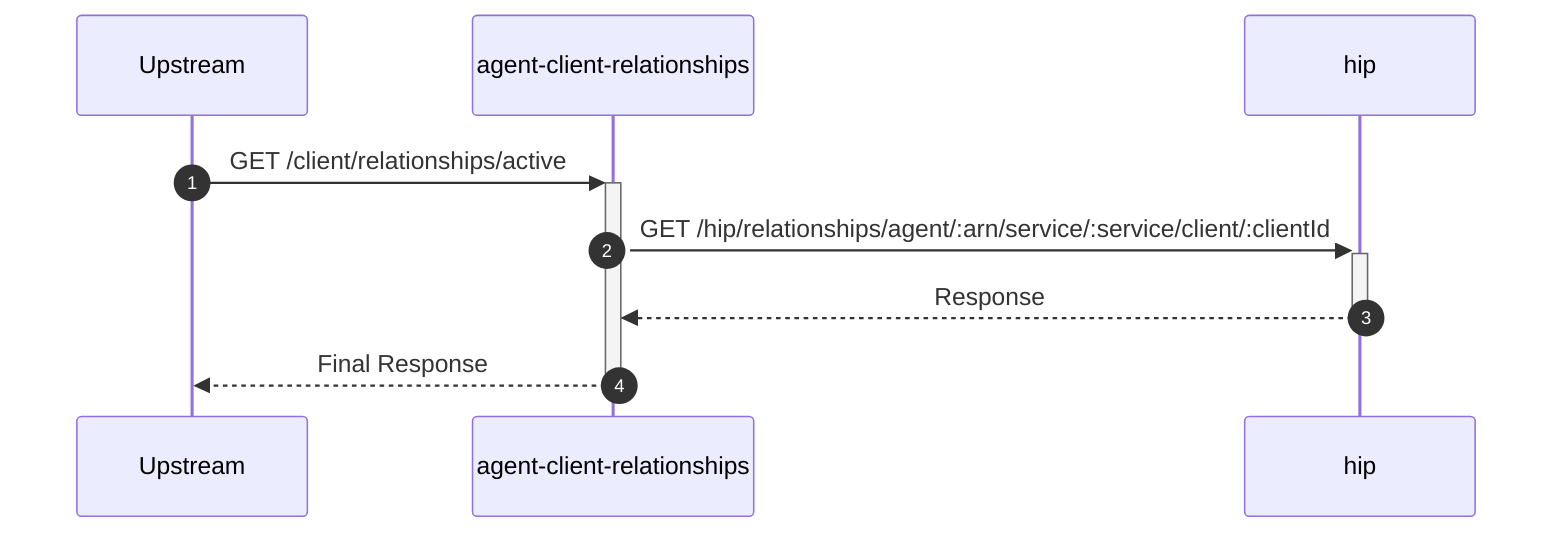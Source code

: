 sequenceDiagram
    autonumber
    participant Upstream
    participant agent-client-relationships
    participant hip

    Upstream->>+agent-client-relationships: GET /client/relationships/active
    agent-client-relationships->>+hip: GET /hip/relationships/agent/:arn/service/:service/client/:clientId
    hip-->>-agent-client-relationships: Response
    agent-client-relationships-->>-Upstream: Final Response